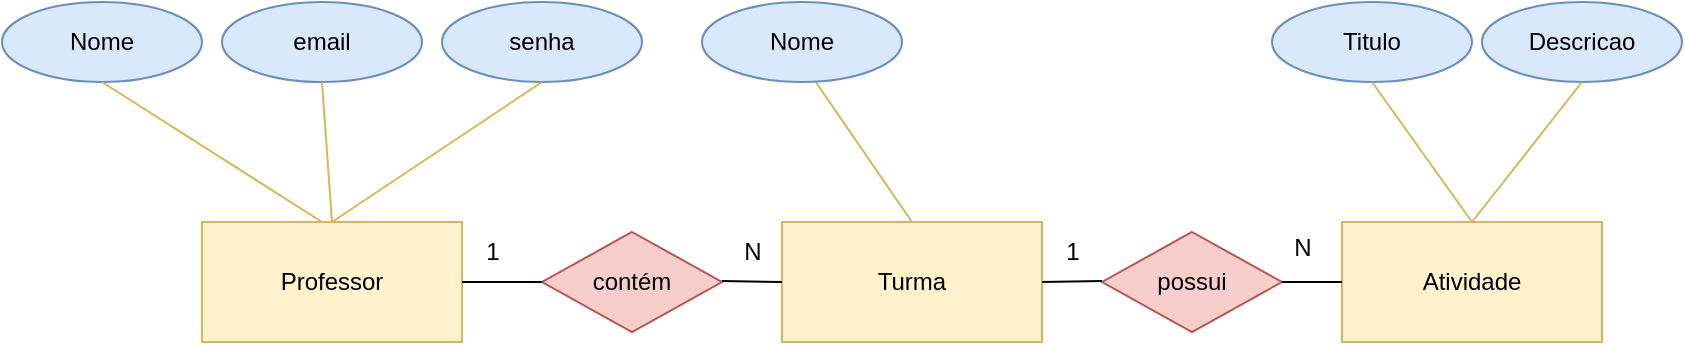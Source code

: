 <mxfile version="22.1.5" type="device">
  <diagram name="Página-1" id="a9NWVhey3zOKeh3VJVag">
    <mxGraphModel dx="2206" dy="788" grid="1" gridSize="10" guides="1" tooltips="1" connect="1" arrows="1" fold="1" page="1" pageScale="1" pageWidth="827" pageHeight="1169" math="0" shadow="0">
      <root>
        <mxCell id="0" />
        <mxCell id="1" parent="0" />
        <mxCell id="KfFq280s6BGtN9_qKDh9-1" value="Professor" style="whiteSpace=wrap;html=1;align=center;fillColor=#fff2cc;strokeColor=#d6b656;" parent="1" vertex="1">
          <mxGeometry x="-290" y="240" width="130" height="60" as="geometry" />
        </mxCell>
        <mxCell id="KfFq280s6BGtN9_qKDh9-3" value="Turma" style="whiteSpace=wrap;html=1;align=center;fillColor=#fff2cc;strokeColor=#d6b656;" parent="1" vertex="1">
          <mxGeometry y="240" width="130" height="60" as="geometry" />
        </mxCell>
        <mxCell id="KfFq280s6BGtN9_qKDh9-4" value="Atividade" style="whiteSpace=wrap;html=1;align=center;fillColor=#fff2cc;strokeColor=#d6b656;" parent="1" vertex="1">
          <mxGeometry x="280" y="240" width="130" height="60" as="geometry" />
        </mxCell>
        <mxCell id="KfFq280s6BGtN9_qKDh9-7" value="possui" style="shape=rhombus;perimeter=rhombusPerimeter;whiteSpace=wrap;html=1;align=center;fillColor=#f8cecc;strokeColor=#b85450;" parent="1" vertex="1">
          <mxGeometry x="160" y="245" width="90" height="50" as="geometry" />
        </mxCell>
        <mxCell id="KfFq280s6BGtN9_qKDh9-8" value="contém" style="shape=rhombus;perimeter=rhombusPerimeter;whiteSpace=wrap;html=1;align=center;fillColor=#f8cecc;strokeColor=#b85450;" parent="1" vertex="1">
          <mxGeometry x="-120" y="245" width="90" height="50" as="geometry" />
        </mxCell>
        <mxCell id="KfFq280s6BGtN9_qKDh9-10" value="" style="endArrow=none;html=1;rounded=0;entryX=0;entryY=0.5;entryDx=0;entryDy=0;exitX=1;exitY=0.5;exitDx=0;exitDy=0;" parent="1" source="KfFq280s6BGtN9_qKDh9-1" target="KfFq280s6BGtN9_qKDh9-8" edge="1">
          <mxGeometry relative="1" as="geometry">
            <mxPoint x="-30" y="410" as="sourcePoint" />
            <mxPoint x="130" y="410" as="targetPoint" />
          </mxGeometry>
        </mxCell>
        <mxCell id="KfFq280s6BGtN9_qKDh9-11" value="" style="endArrow=none;html=1;rounded=0;exitX=1;exitY=0.5;exitDx=0;exitDy=0;entryX=0;entryY=0.5;entryDx=0;entryDy=0;" parent="1" target="KfFq280s6BGtN9_qKDh9-3" edge="1">
          <mxGeometry relative="1" as="geometry">
            <mxPoint x="-30" y="269.5" as="sourcePoint" />
            <mxPoint y="270" as="targetPoint" />
          </mxGeometry>
        </mxCell>
        <mxCell id="KfFq280s6BGtN9_qKDh9-12" value="" style="endArrow=none;html=1;rounded=0;entryX=0;entryY=0.5;entryDx=0;entryDy=0;" parent="1" edge="1">
          <mxGeometry relative="1" as="geometry">
            <mxPoint x="130" y="270" as="sourcePoint" />
            <mxPoint x="160" y="269.5" as="targetPoint" />
          </mxGeometry>
        </mxCell>
        <mxCell id="KfFq280s6BGtN9_qKDh9-13" value="" style="endArrow=none;html=1;rounded=0;entryX=0;entryY=0.5;entryDx=0;entryDy=0;exitX=1;exitY=0.5;exitDx=0;exitDy=0;" parent="1" source="KfFq280s6BGtN9_qKDh9-7" target="KfFq280s6BGtN9_qKDh9-4" edge="1">
          <mxGeometry relative="1" as="geometry">
            <mxPoint x="-30" y="410" as="sourcePoint" />
            <mxPoint x="130" y="410" as="targetPoint" />
          </mxGeometry>
        </mxCell>
        <mxCell id="KfFq280s6BGtN9_qKDh9-14" value="email" style="ellipse;whiteSpace=wrap;html=1;align=center;fillColor=#dae8fc;strokeColor=#6c8ebf;" parent="1" vertex="1">
          <mxGeometry x="-280" y="130" width="100" height="40" as="geometry" />
        </mxCell>
        <mxCell id="KfFq280s6BGtN9_qKDh9-15" value="senha" style="ellipse;whiteSpace=wrap;html=1;align=center;fillColor=#dae8fc;strokeColor=#6c8ebf;" parent="1" vertex="1">
          <mxGeometry x="-170" y="130" width="100" height="40" as="geometry" />
        </mxCell>
        <mxCell id="KfFq280s6BGtN9_qKDh9-16" value="" style="endArrow=none;html=1;rounded=0;exitX=0.5;exitY=1;exitDx=0;exitDy=0;entryX=0.5;entryY=0;entryDx=0;entryDy=0;fillColor=#fff2cc;strokeColor=#d6b656;" parent="1" source="KfFq280s6BGtN9_qKDh9-14" target="KfFq280s6BGtN9_qKDh9-1" edge="1">
          <mxGeometry relative="1" as="geometry">
            <mxPoint x="-30" y="410" as="sourcePoint" />
            <mxPoint x="130" y="410" as="targetPoint" />
          </mxGeometry>
        </mxCell>
        <mxCell id="KfFq280s6BGtN9_qKDh9-17" value="" style="endArrow=none;html=1;rounded=0;exitX=0.5;exitY=1;exitDx=0;exitDy=0;entryX=0.5;entryY=0;entryDx=0;entryDy=0;fillColor=#fff2cc;strokeColor=#d6b656;" parent="1" source="KfFq280s6BGtN9_qKDh9-15" target="KfFq280s6BGtN9_qKDh9-1" edge="1">
          <mxGeometry relative="1" as="geometry">
            <mxPoint x="-290" y="180" as="sourcePoint" />
            <mxPoint x="-215" y="250" as="targetPoint" />
          </mxGeometry>
        </mxCell>
        <mxCell id="KfFq280s6BGtN9_qKDh9-18" value="" style="endArrow=none;html=1;rounded=0;exitX=0.5;exitY=0;exitDx=0;exitDy=0;fillColor=#fff2cc;strokeColor=#d6b656;" parent="1" source="KfFq280s6BGtN9_qKDh9-3" edge="1">
          <mxGeometry relative="1" as="geometry">
            <mxPoint x="-130" y="180" as="sourcePoint" />
            <mxPoint x="10" y="160" as="targetPoint" />
          </mxGeometry>
        </mxCell>
        <mxCell id="KfFq280s6BGtN9_qKDh9-21" value="Nome" style="ellipse;whiteSpace=wrap;html=1;align=center;fillColor=#dae8fc;strokeColor=#6c8ebf;" parent="1" vertex="1">
          <mxGeometry x="-40" y="130" width="100" height="40" as="geometry" />
        </mxCell>
        <mxCell id="KfFq280s6BGtN9_qKDh9-24" value="Titulo" style="ellipse;whiteSpace=wrap;html=1;align=center;fillColor=#dae8fc;strokeColor=#6c8ebf;" parent="1" vertex="1">
          <mxGeometry x="245" y="130" width="100" height="40" as="geometry" />
        </mxCell>
        <mxCell id="KfFq280s6BGtN9_qKDh9-25" value="Descricao" style="ellipse;whiteSpace=wrap;html=1;align=center;fillColor=#dae8fc;strokeColor=#6c8ebf;" parent="1" vertex="1">
          <mxGeometry x="350" y="130" width="100" height="40" as="geometry" />
        </mxCell>
        <mxCell id="KfFq280s6BGtN9_qKDh9-27" value="" style="endArrow=none;html=1;rounded=0;exitX=0.5;exitY=1;exitDx=0;exitDy=0;entryX=0.5;entryY=0;entryDx=0;entryDy=0;fillColor=#fff2cc;strokeColor=#d6b656;" parent="1" source="KfFq280s6BGtN9_qKDh9-24" target="KfFq280s6BGtN9_qKDh9-4" edge="1">
          <mxGeometry relative="1" as="geometry">
            <mxPoint x="-30" y="410" as="sourcePoint" />
            <mxPoint x="130" y="410" as="targetPoint" />
          </mxGeometry>
        </mxCell>
        <mxCell id="KfFq280s6BGtN9_qKDh9-28" value="" style="endArrow=none;html=1;rounded=0;exitX=0.5;exitY=1;exitDx=0;exitDy=0;entryX=0.5;entryY=0;entryDx=0;entryDy=0;fillColor=#fff2cc;strokeColor=#d6b656;" parent="1" source="KfFq280s6BGtN9_qKDh9-25" target="KfFq280s6BGtN9_qKDh9-4" edge="1">
          <mxGeometry relative="1" as="geometry">
            <mxPoint x="280" y="180" as="sourcePoint" />
            <mxPoint x="355" y="250" as="targetPoint" />
          </mxGeometry>
        </mxCell>
        <mxCell id="KfFq280s6BGtN9_qKDh9-31" value="1" style="text;html=1;align=center;verticalAlign=middle;resizable=0;points=[];autosize=1;strokeColor=none;fillColor=none;" parent="1" vertex="1">
          <mxGeometry x="-160" y="240" width="30" height="30" as="geometry" />
        </mxCell>
        <mxCell id="KfFq280s6BGtN9_qKDh9-32" value="N" style="text;html=1;align=center;verticalAlign=middle;resizable=0;points=[];autosize=1;strokeColor=none;fillColor=none;" parent="1" vertex="1">
          <mxGeometry x="-30" y="240" width="30" height="30" as="geometry" />
        </mxCell>
        <mxCell id="KfFq280s6BGtN9_qKDh9-33" value="1" style="text;html=1;align=center;verticalAlign=middle;resizable=0;points=[];autosize=1;strokeColor=none;fillColor=none;" parent="1" vertex="1">
          <mxGeometry x="130" y="240" width="30" height="30" as="geometry" />
        </mxCell>
        <mxCell id="KfFq280s6BGtN9_qKDh9-34" value="N" style="text;html=1;align=center;verticalAlign=middle;resizable=0;points=[];autosize=1;strokeColor=none;fillColor=none;" parent="1" vertex="1">
          <mxGeometry x="245" y="238" width="30" height="30" as="geometry" />
        </mxCell>
        <mxCell id="KfFq280s6BGtN9_qKDh9-36" value="Nome" style="ellipse;whiteSpace=wrap;html=1;align=center;fillColor=#dae8fc;strokeColor=#6c8ebf;" parent="1" vertex="1">
          <mxGeometry x="-390" y="130" width="100" height="40" as="geometry" />
        </mxCell>
        <mxCell id="KfFq280s6BGtN9_qKDh9-37" value="" style="endArrow=none;html=1;rounded=0;exitX=0.5;exitY=1;exitDx=0;exitDy=0;fillColor=#fff2cc;strokeColor=#d6b656;" parent="1" source="KfFq280s6BGtN9_qKDh9-36" edge="1">
          <mxGeometry relative="1" as="geometry">
            <mxPoint x="-220" y="180" as="sourcePoint" />
            <mxPoint x="-230" y="240" as="targetPoint" />
          </mxGeometry>
        </mxCell>
      </root>
    </mxGraphModel>
  </diagram>
</mxfile>

